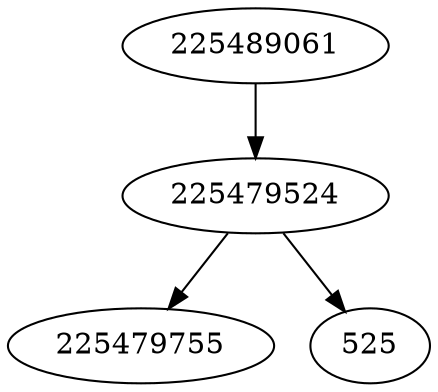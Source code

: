 strict digraph  {
225479755;
225479524;
525;
225489061;
225479524 -> 525;
225479524 -> 225479755;
225489061 -> 225479524;
}
